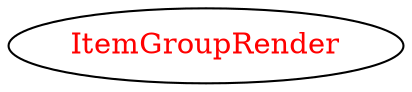 digraph dependencyGraph {
 concentrate=true;
 ranksep="2.0";
 rankdir="LR"; 
 splines="ortho";
"ItemGroupRender" [fontcolor="red"];
}